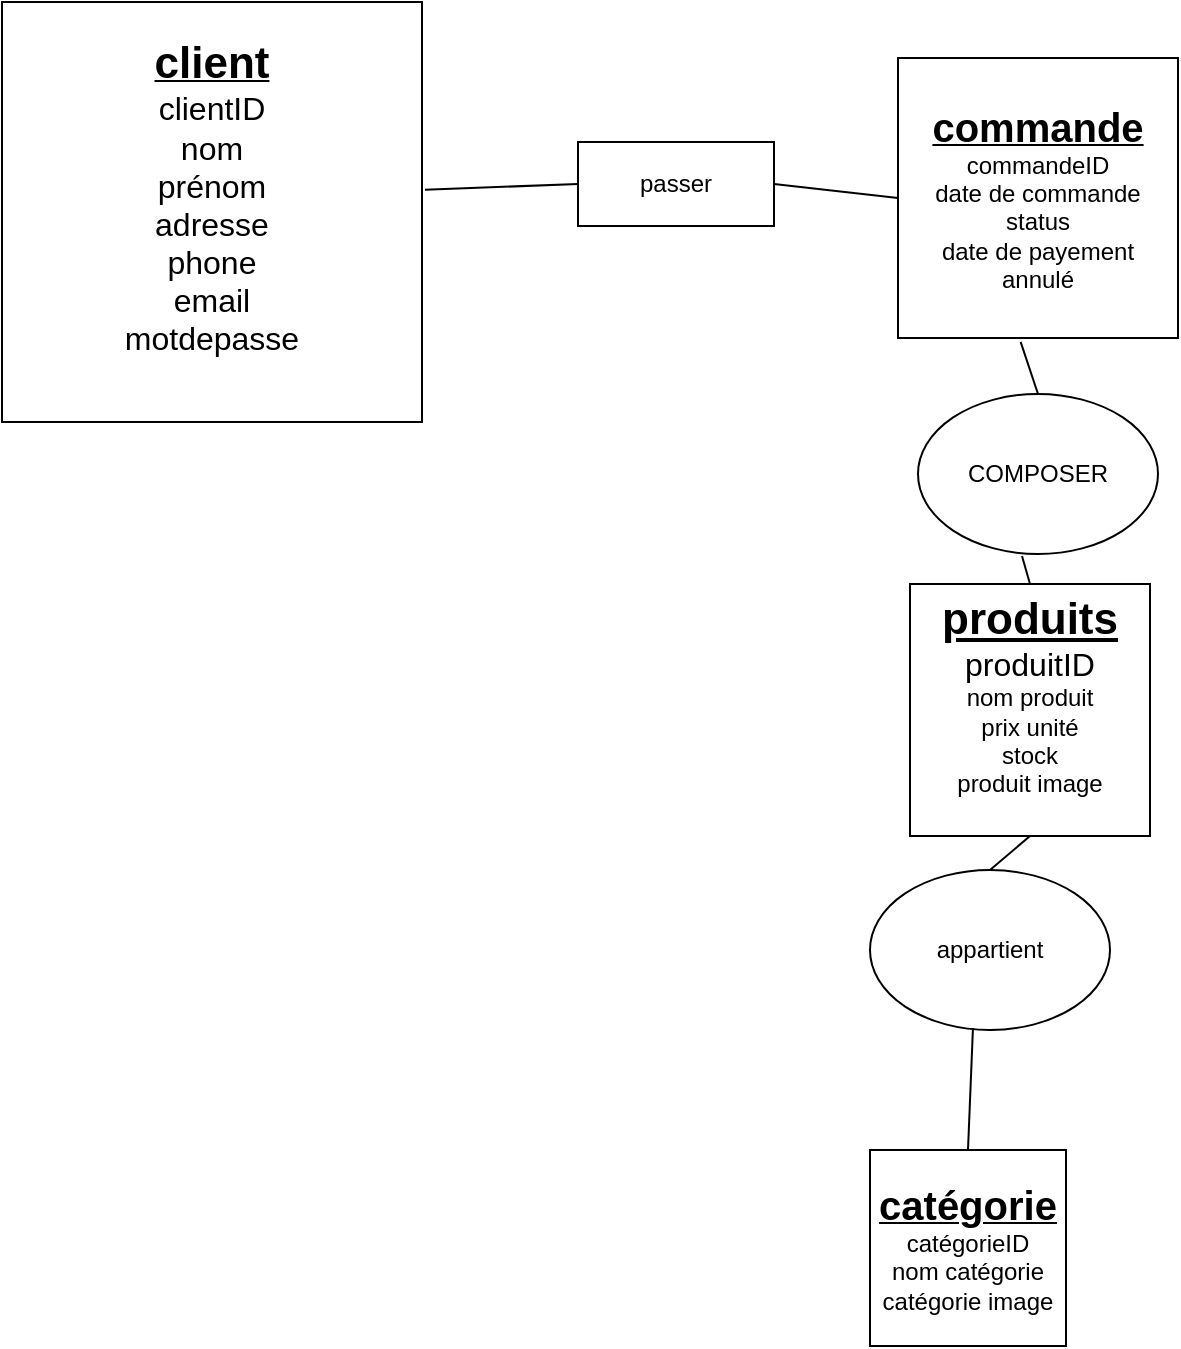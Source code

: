 <mxfile version="14.6.11" type="github">
  <diagram id="R2lEEEUBdFMjLlhIrx00" name="Page-1">
    <mxGraphModel dx="1619" dy="796" grid="1" gridSize="14" guides="1" tooltips="1" connect="1" arrows="1" fold="1" page="1" pageScale="1" pageWidth="850" pageHeight="1100" math="0" shadow="0" extFonts="Permanent Marker^https://fonts.googleapis.com/css?family=Permanent+Marker">
      <root>
        <mxCell id="0" />
        <mxCell id="1" parent="0" />
        <mxCell id="Q02FXsza6Zca475B_VZM-1" value="&lt;font&gt;&lt;b&gt;&lt;u&gt;&lt;font style=&quot;font-size: 22px&quot;&gt;client&lt;/font&gt;&lt;br&gt;&lt;/u&gt;&lt;/b&gt;&lt;span style=&quot;font-size: 16px&quot;&gt;clientID&lt;/span&gt;&lt;br&gt;&lt;span style=&quot;font-size: 16px&quot;&gt;nom&lt;/span&gt;&lt;br&gt;&lt;span style=&quot;font-size: 16px&quot;&gt;prénom&lt;/span&gt;&lt;br&gt;&lt;span style=&quot;font-size: 16px&quot;&gt;adresse&lt;/span&gt;&lt;br&gt;&lt;span style=&quot;font-size: 16px&quot;&gt;phone&lt;/span&gt;&lt;br&gt;&lt;span style=&quot;font-size: 16px&quot;&gt;email&lt;/span&gt;&lt;br&gt;&lt;span style=&quot;font-size: 16px&quot;&gt;motdepasse&lt;/span&gt;&lt;br&gt;&lt;br&gt;&lt;/font&gt;" style="rounded=0;whiteSpace=wrap;html=1;" vertex="1" parent="1">
          <mxGeometry x="84" y="196" width="210" height="210" as="geometry" />
        </mxCell>
        <mxCell id="Q02FXsza6Zca475B_VZM-2" value="passer" style="rounded=0;whiteSpace=wrap;html=1;" vertex="1" parent="1">
          <mxGeometry x="372" y="266" width="98" height="42" as="geometry" />
        </mxCell>
        <mxCell id="Q02FXsza6Zca475B_VZM-4" value="&lt;font&gt;&lt;u style=&quot;font-size: 22px ; font-weight: bold&quot;&gt;&lt;font style=&quot;font-size: 22px&quot;&gt;produits&lt;/font&gt;&lt;/u&gt;&lt;br&gt;&lt;span style=&quot;font-size: 16px&quot;&gt;produitID&lt;br&gt;&lt;/span&gt;nom produit&lt;br&gt;prix unité&lt;br&gt;stock&lt;br&gt;produit image&lt;br&gt;&lt;br&gt;&lt;/font&gt;" style="rounded=0;whiteSpace=wrap;html=1;" vertex="1" parent="1">
          <mxGeometry x="538" y="487" width="120" height="126" as="geometry" />
        </mxCell>
        <mxCell id="Q02FXsza6Zca475B_VZM-7" value="&lt;b&gt;&lt;u&gt;&lt;font style=&quot;font-size: 20px&quot;&gt;commande&lt;/font&gt;&lt;/u&gt;&lt;/b&gt;&lt;br&gt;commandeID&lt;br&gt;date de commande&lt;br&gt;status&lt;br&gt;date de payement&lt;br&gt;annulé" style="whiteSpace=wrap;html=1;aspect=fixed;" vertex="1" parent="1">
          <mxGeometry x="532" y="224" width="140" height="140" as="geometry" />
        </mxCell>
        <mxCell id="Q02FXsza6Zca475B_VZM-9" value="" style="endArrow=none;html=1;exitX=0;exitY=0.5;exitDx=0;exitDy=0;entryX=1.007;entryY=0.447;entryDx=0;entryDy=0;entryPerimeter=0;" edge="1" parent="1" source="Q02FXsza6Zca475B_VZM-2" target="Q02FXsza6Zca475B_VZM-1">
          <mxGeometry width="50" height="50" relative="1" as="geometry">
            <mxPoint x="448" y="442" as="sourcePoint" />
            <mxPoint x="498" y="392" as="targetPoint" />
          </mxGeometry>
        </mxCell>
        <mxCell id="Q02FXsza6Zca475B_VZM-10" value="" style="endArrow=none;html=1;entryX=0;entryY=0.5;entryDx=0;entryDy=0;exitX=1;exitY=0.5;exitDx=0;exitDy=0;" edge="1" parent="1" source="Q02FXsza6Zca475B_VZM-2" target="Q02FXsza6Zca475B_VZM-7">
          <mxGeometry width="50" height="50" relative="1" as="geometry">
            <mxPoint x="476" y="287" as="sourcePoint" />
            <mxPoint x="498" y="392" as="targetPoint" />
          </mxGeometry>
        </mxCell>
        <mxCell id="Q02FXsza6Zca475B_VZM-11" value="" style="endArrow=none;html=1;entryX=0.438;entryY=1.014;entryDx=0;entryDy=0;entryPerimeter=0;exitX=0.5;exitY=0;exitDx=0;exitDy=0;" edge="1" parent="1" source="Q02FXsza6Zca475B_VZM-16" target="Q02FXsza6Zca475B_VZM-7">
          <mxGeometry width="50" height="50" relative="1" as="geometry">
            <mxPoint x="448" y="442" as="sourcePoint" />
            <mxPoint x="498" y="392" as="targetPoint" />
          </mxGeometry>
        </mxCell>
        <mxCell id="Q02FXsza6Zca475B_VZM-13" value="&lt;b&gt;&lt;u&gt;&lt;font style=&quot;font-size: 20px&quot;&gt;catégorie&lt;/font&gt;&lt;/u&gt;&lt;/b&gt;&lt;br&gt;catégorieID&lt;br&gt;nom catégorie&lt;br&gt;catégorie image" style="whiteSpace=wrap;html=1;aspect=fixed;" vertex="1" parent="1">
          <mxGeometry x="518" y="770" width="98" height="98" as="geometry" />
        </mxCell>
        <mxCell id="Q02FXsza6Zca475B_VZM-15" value="" style="endArrow=none;html=1;exitX=0.5;exitY=0;exitDx=0;exitDy=0;entryX=0.5;entryY=1;entryDx=0;entryDy=0;" edge="1" parent="1" source="Q02FXsza6Zca475B_VZM-19" target="Q02FXsza6Zca475B_VZM-4">
          <mxGeometry width="50" height="50" relative="1" as="geometry">
            <mxPoint x="546" y="610" as="sourcePoint" />
            <mxPoint x="588" y="630" as="targetPoint" />
          </mxGeometry>
        </mxCell>
        <mxCell id="Q02FXsza6Zca475B_VZM-16" value="COMPOSER" style="ellipse;whiteSpace=wrap;html=1;" vertex="1" parent="1">
          <mxGeometry x="542" y="392" width="120" height="80" as="geometry" />
        </mxCell>
        <mxCell id="Q02FXsza6Zca475B_VZM-18" value="" style="endArrow=none;html=1;exitX=0.5;exitY=0;exitDx=0;exitDy=0;" edge="1" parent="1" source="Q02FXsza6Zca475B_VZM-4">
          <mxGeometry width="50" height="50" relative="1" as="geometry">
            <mxPoint x="434" y="526" as="sourcePoint" />
            <mxPoint x="594" y="473" as="targetPoint" />
          </mxGeometry>
        </mxCell>
        <mxCell id="Q02FXsza6Zca475B_VZM-19" value="appartient" style="ellipse;whiteSpace=wrap;html=1;" vertex="1" parent="1">
          <mxGeometry x="518" y="630" width="120" height="80" as="geometry" />
        </mxCell>
        <mxCell id="Q02FXsza6Zca475B_VZM-21" value="" style="endArrow=none;html=1;entryX=0.429;entryY=0.987;entryDx=0;entryDy=0;entryPerimeter=0;exitX=0.5;exitY=0;exitDx=0;exitDy=0;" edge="1" parent="1" source="Q02FXsza6Zca475B_VZM-13" target="Q02FXsza6Zca475B_VZM-19">
          <mxGeometry width="50" height="50" relative="1" as="geometry">
            <mxPoint x="434" y="526" as="sourcePoint" />
            <mxPoint x="484" y="476" as="targetPoint" />
          </mxGeometry>
        </mxCell>
      </root>
    </mxGraphModel>
  </diagram>
</mxfile>

